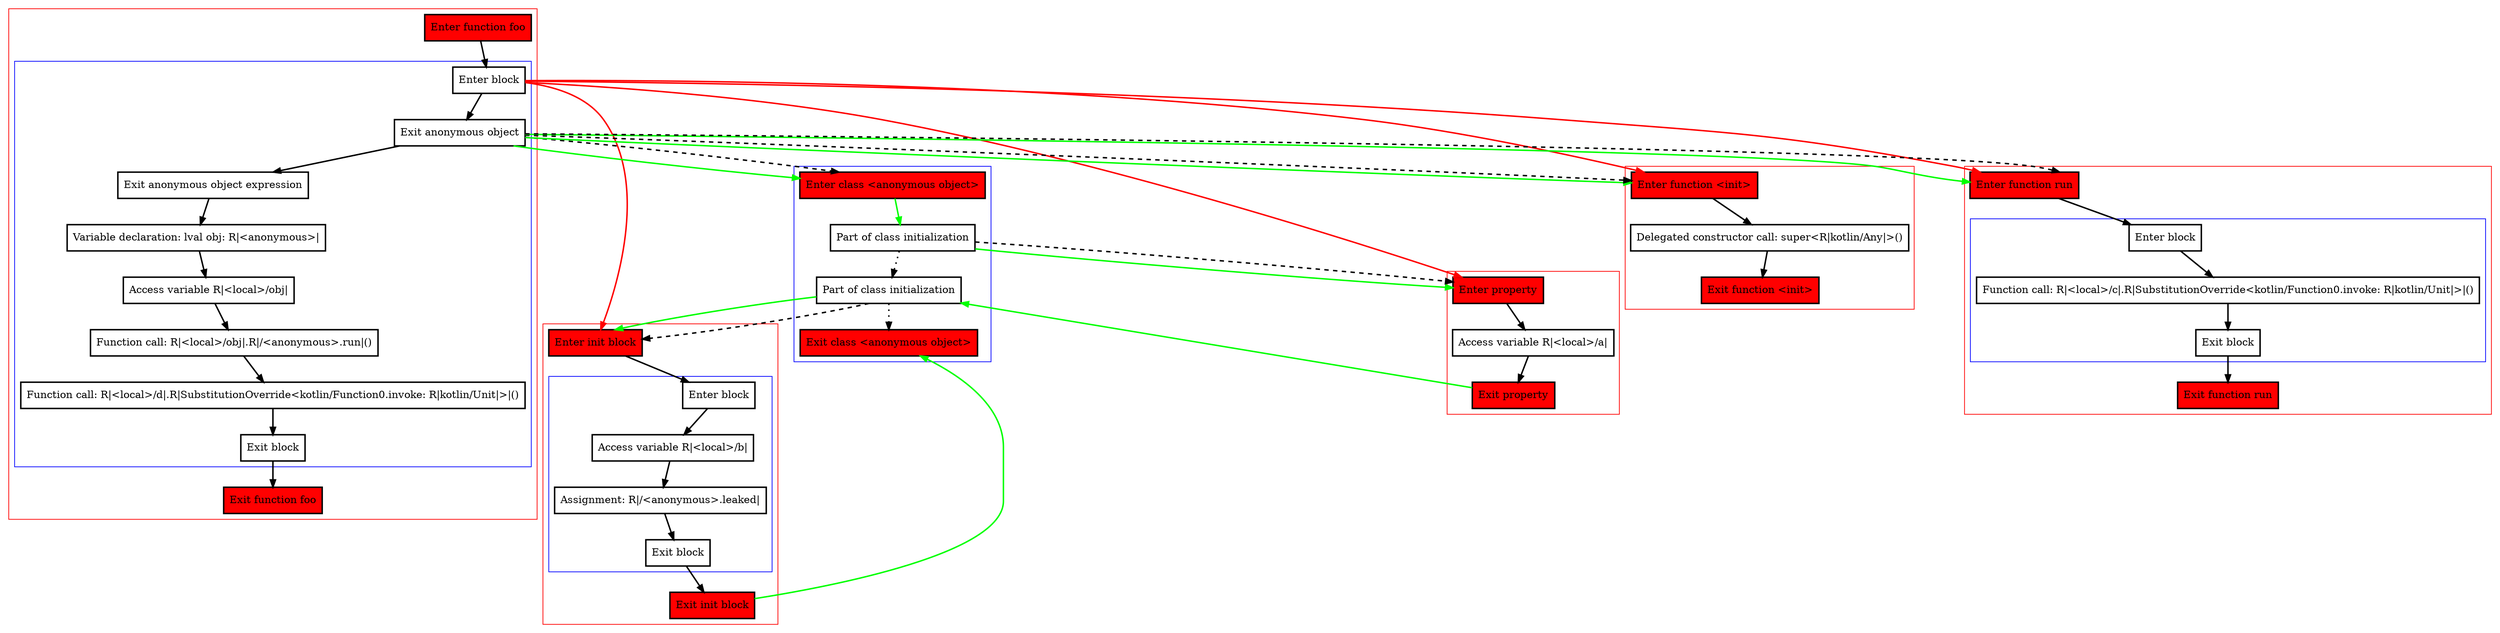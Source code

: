 digraph inAnonymousObject_kt {
    graph [nodesep=3]
    node [shape=box penwidth=2]
    edge [penwidth=2]

    subgraph cluster_0 {
        color=red
        0 [label="Enter function foo" style="filled" fillcolor=red];
        subgraph cluster_1 {
            color=blue
            1 [label="Enter block"];
            2 [label="Exit anonymous object"];
            3 [label="Exit anonymous object expression"];
            4 [label="Variable declaration: lval obj: R|<anonymous>|"];
            5 [label="Access variable R|<local>/obj|"];
            6 [label="Function call: R|<local>/obj|.R|/<anonymous>.run|()"];
            7 [label="Function call: R|<local>/d|.R|SubstitutionOverride<kotlin/Function0.invoke: R|kotlin/Unit|>|()"];
            8 [label="Exit block"];
        }
        9 [label="Exit function foo" style="filled" fillcolor=red];
    }
    subgraph cluster_2 {
        color=blue
        10 [label="Enter class <anonymous object>" style="filled" fillcolor=red];
        11 [label="Part of class initialization"];
        12 [label="Part of class initialization"];
        13 [label="Exit class <anonymous object>" style="filled" fillcolor=red];
    }
    0 -> {1};
    1 -> {2};
    1 -> {14 17 20 26} [color=red];
    2 -> {3};
    2 -> {14 26 10} [color=green];
    2 -> {14 26 10} [style=dashed];
    3 -> {4};
    4 -> {5};
    5 -> {6};
    6 -> {7};
    7 -> {8};
    8 -> {9};
    10 -> {11} [color=green];
    11 -> {12} [style=dotted];
    11 -> {17} [color=green];
    11 -> {17} [style=dashed];
    12 -> {13} [style=dotted];
    12 -> {20} [color=green];
    12 -> {20} [style=dashed];

    subgraph cluster_3 {
        color=red
        14 [label="Enter function <init>" style="filled" fillcolor=red];
        15 [label="Delegated constructor call: super<R|kotlin/Any|>()"];
        16 [label="Exit function <init>" style="filled" fillcolor=red];
    }
    14 -> {15};
    15 -> {16};

    subgraph cluster_4 {
        color=red
        17 [label="Enter property" style="filled" fillcolor=red];
        18 [label="Access variable R|<local>/a|"];
        19 [label="Exit property" style="filled" fillcolor=red];
    }
    17 -> {18};
    18 -> {19};
    19 -> {12} [color=green];

    subgraph cluster_5 {
        color=red
        20 [label="Enter init block" style="filled" fillcolor=red];
        subgraph cluster_6 {
            color=blue
            21 [label="Enter block"];
            22 [label="Access variable R|<local>/b|"];
            23 [label="Assignment: R|/<anonymous>.leaked|"];
            24 [label="Exit block"];
        }
        25 [label="Exit init block" style="filled" fillcolor=red];
    }
    20 -> {21};
    21 -> {22};
    22 -> {23};
    23 -> {24};
    24 -> {25};
    25 -> {13} [color=green];

    subgraph cluster_7 {
        color=red
        26 [label="Enter function run" style="filled" fillcolor=red];
        subgraph cluster_8 {
            color=blue
            27 [label="Enter block"];
            28 [label="Function call: R|<local>/c|.R|SubstitutionOverride<kotlin/Function0.invoke: R|kotlin/Unit|>|()"];
            29 [label="Exit block"];
        }
        30 [label="Exit function run" style="filled" fillcolor=red];
    }
    26 -> {27};
    27 -> {28};
    28 -> {29};
    29 -> {30};

}
